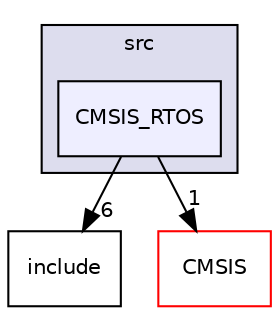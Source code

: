digraph "/home/developer/mtrain-firmware/external/middleware/FreeRTOS/src/CMSIS_RTOS" {
  compound=true
  node [ fontsize="10", fontname="Helvetica"];
  edge [ labelfontsize="10", labelfontname="Helvetica"];
  subgraph clusterdir_0fedec421376a987f9770604e6be1de2 {
    graph [ bgcolor="#ddddee", pencolor="black", label="src" fontname="Helvetica", fontsize="10", URL="dir_0fedec421376a987f9770604e6be1de2.html"]
  dir_bb9b3e85ed24efc69047d0f3bdd5b2ef [shape=box, label="CMSIS_RTOS", style="filled", fillcolor="#eeeeff", pencolor="black", URL="dir_bb9b3e85ed24efc69047d0f3bdd5b2ef.html"];
  }
  dir_e8f305f026f0eedfd01db8b47ccd6bd3 [shape=box label="include" URL="dir_e8f305f026f0eedfd01db8b47ccd6bd3.html"];
  dir_651c4281f36ab60688d2b827c8ad2c3b [shape=box label="CMSIS" fillcolor="white" style="filled" color="red" URL="dir_651c4281f36ab60688d2b827c8ad2c3b.html"];
  dir_bb9b3e85ed24efc69047d0f3bdd5b2ef->dir_e8f305f026f0eedfd01db8b47ccd6bd3 [headlabel="6", labeldistance=1.5 headhref="dir_000040_000041.html"];
  dir_bb9b3e85ed24efc69047d0f3bdd5b2ef->dir_651c4281f36ab60688d2b827c8ad2c3b [headlabel="1", labeldistance=1.5 headhref="dir_000040_000016.html"];
}
